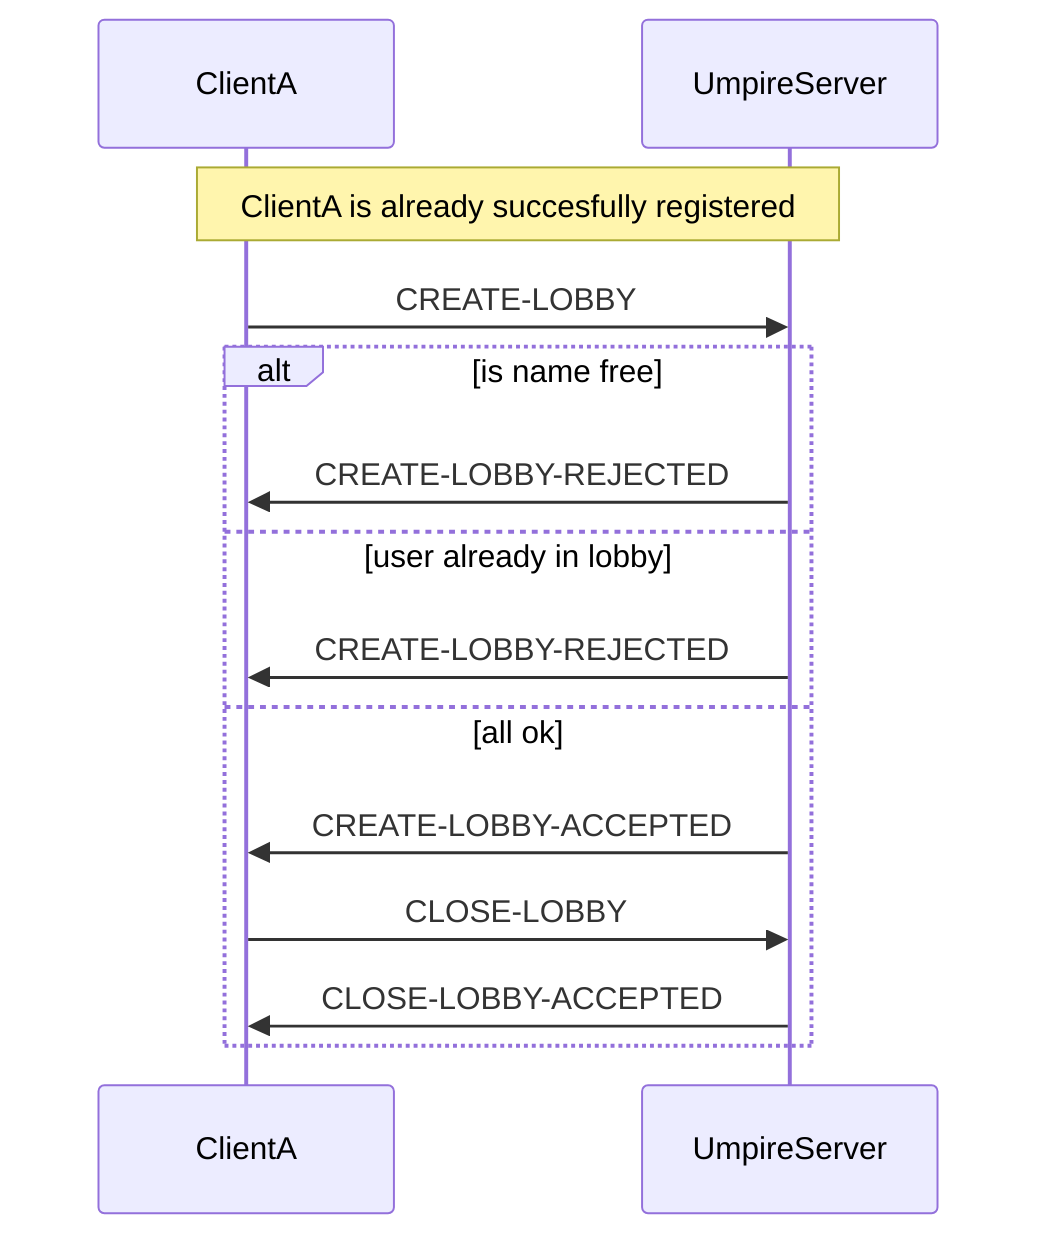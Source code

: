 sequenceDiagram
  participant ClientA
  participant UmpireServer
  note over ClientA,UmpireServer: ClientA is already succesfully registered
  ClientA->>UmpireServer: CREATE-LOBBY
  alt is name free
    UmpireServer->>ClientA: CREATE-LOBBY-REJECTED
  else user already in lobby
    UmpireServer->>ClientA: CREATE-LOBBY-REJECTED
  else all ok
    UmpireServer->>ClientA: CREATE-LOBBY-ACCEPTED
    ClientA->>UmpireServer: CLOSE-LOBBY
    UmpireServer->>ClientA: CLOSE-LOBBY-ACCEPTED
  end